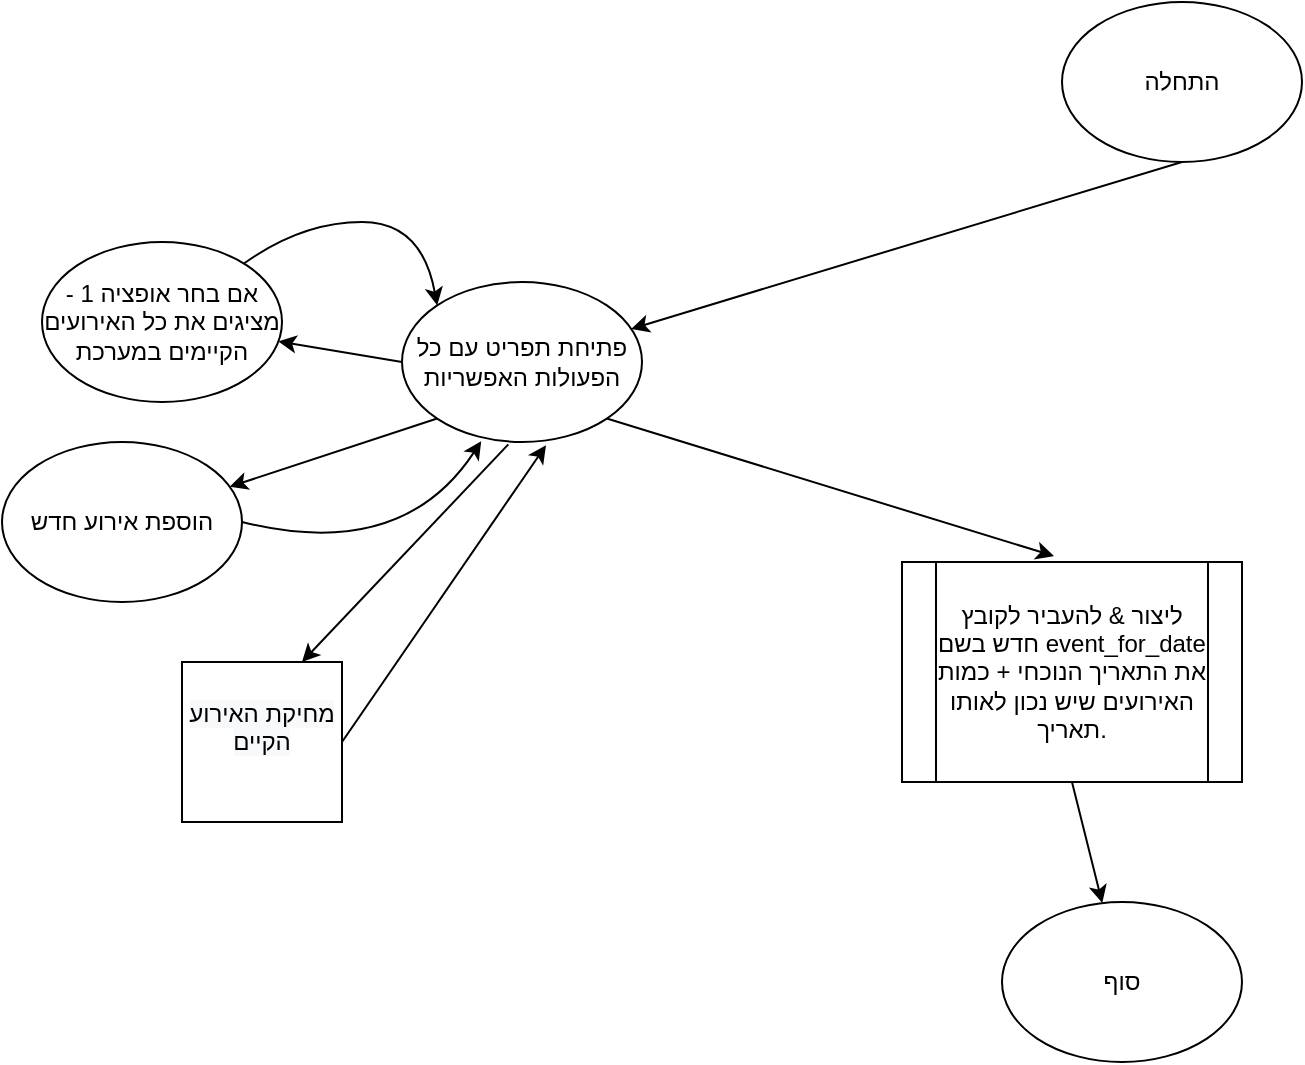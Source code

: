 <mxfile version="20.5.3" type="github"><diagram id="yPhVW3EPb4aL4C8jHwUs" name="‫עמוד-1‬"><mxGraphModel dx="1038" dy="1754" grid="1" gridSize="10" guides="1" tooltips="1" connect="1" arrows="1" fold="1" page="1" pageScale="1" pageWidth="827" pageHeight="1169" math="0" shadow="0"><root><mxCell id="0"/><mxCell id="1" parent="0"/><mxCell id="hfkifC16Sr9kyHm5zvOV-1" value="התחלה" style="ellipse;whiteSpace=wrap;html=1;" parent="1" vertex="1"><mxGeometry x="690" y="-10" width="120" height="80" as="geometry"/></mxCell><mxCell id="hfkifC16Sr9kyHm5zvOV-3" value="" style="endArrow=classic;html=1;rounded=0;exitX=0.5;exitY=1;exitDx=0;exitDy=0;" parent="1" source="hfkifC16Sr9kyHm5zvOV-1" target="hfkifC16Sr9kyHm5zvOV-4" edge="1"><mxGeometry width="50" height="50" relative="1" as="geometry"><mxPoint x="340" y="320" as="sourcePoint"/><mxPoint x="420" y="170" as="targetPoint"/></mxGeometry></mxCell><mxCell id="hfkifC16Sr9kyHm5zvOV-4" value="פתיחת תפריט עם כל הפעולות האפשריות" style="ellipse;whiteSpace=wrap;html=1;" parent="1" vertex="1"><mxGeometry x="360" y="130" width="120" height="80" as="geometry"/></mxCell><mxCell id="hfkifC16Sr9kyHm5zvOV-5" value="" style="endArrow=classic;html=1;rounded=0;exitX=0;exitY=0.5;exitDx=0;exitDy=0;" parent="1" source="hfkifC16Sr9kyHm5zvOV-4" target="hfkifC16Sr9kyHm5zvOV-6" edge="1"><mxGeometry width="50" height="50" relative="1" as="geometry"><mxPoint x="340" y="310" as="sourcePoint"/><mxPoint x="270" y="180" as="targetPoint"/></mxGeometry></mxCell><mxCell id="hfkifC16Sr9kyHm5zvOV-6" value="אם בחר אופציה 1 - מציגים את כל האירועים הקיימים במערכת" style="ellipse;whiteSpace=wrap;html=1;" parent="1" vertex="1"><mxGeometry x="180" y="110" width="120" height="80" as="geometry"/></mxCell><mxCell id="hfkifC16Sr9kyHm5zvOV-8" value="" style="curved=1;endArrow=classic;html=1;rounded=0;entryX=0;entryY=0;entryDx=0;entryDy=0;" parent="1" source="hfkifC16Sr9kyHm5zvOV-6" target="hfkifC16Sr9kyHm5zvOV-4" edge="1"><mxGeometry width="50" height="50" relative="1" as="geometry"><mxPoint x="340" y="300" as="sourcePoint"/><mxPoint x="390" y="250" as="targetPoint"/><Array as="points"><mxPoint x="310" y="100"/><mxPoint x="370" y="100"/></Array></mxGeometry></mxCell><mxCell id="hfkifC16Sr9kyHm5zvOV-9" value="" style="endArrow=classic;html=1;rounded=0;exitX=0;exitY=1;exitDx=0;exitDy=0;" parent="1" source="hfkifC16Sr9kyHm5zvOV-4" target="hfkifC16Sr9kyHm5zvOV-10" edge="1"><mxGeometry width="50" height="50" relative="1" as="geometry"><mxPoint x="340" y="300" as="sourcePoint"/><mxPoint x="320" y="260" as="targetPoint"/></mxGeometry></mxCell><mxCell id="hfkifC16Sr9kyHm5zvOV-10" value="הוספת אירוע חדש" style="ellipse;whiteSpace=wrap;html=1;" parent="1" vertex="1"><mxGeometry x="160" y="210" width="120" height="80" as="geometry"/></mxCell><mxCell id="hfkifC16Sr9kyHm5zvOV-12" value="" style="endArrow=classic;html=1;rounded=0;exitX=0.443;exitY=1.015;exitDx=0;exitDy=0;exitPerimeter=0;entryX=0.75;entryY=0;entryDx=0;entryDy=0;" parent="1" source="hfkifC16Sr9kyHm5zvOV-4" target="hfkifC16Sr9kyHm5zvOV-20" edge="1"><mxGeometry width="50" height="50" relative="1" as="geometry"><mxPoint x="340" y="300" as="sourcePoint"/><mxPoint x="355.532" y="293.802" as="targetPoint"/></mxGeometry></mxCell><mxCell id="hfkifC16Sr9kyHm5zvOV-14" value="" style="curved=1;endArrow=classic;html=1;rounded=0;exitX=1;exitY=0.5;exitDx=0;exitDy=0;entryX=0.33;entryY=0.995;entryDx=0;entryDy=0;entryPerimeter=0;" parent="1" source="hfkifC16Sr9kyHm5zvOV-10" target="hfkifC16Sr9kyHm5zvOV-4" edge="1"><mxGeometry width="50" height="50" relative="1" as="geometry"><mxPoint x="340" y="300" as="sourcePoint"/><mxPoint x="390" y="250" as="targetPoint"/><Array as="points"><mxPoint x="360" y="270"/></Array></mxGeometry></mxCell><mxCell id="hfkifC16Sr9kyHm5zvOV-15" value="" style="endArrow=classic;html=1;rounded=0;exitX=1;exitY=1;exitDx=0;exitDy=0;entryX=0.447;entryY=-0.027;entryDx=0;entryDy=0;entryPerimeter=0;" parent="1" source="hfkifC16Sr9kyHm5zvOV-4" target="hfkifC16Sr9kyHm5zvOV-19" edge="1"><mxGeometry width="50" height="50" relative="1" as="geometry"><mxPoint x="340" y="300" as="sourcePoint"/><mxPoint x="512.744" y="271.189" as="targetPoint"/></mxGeometry></mxCell><mxCell id="hfkifC16Sr9kyHm5zvOV-17" value="" style="endArrow=classic;html=1;rounded=0;exitX=0.5;exitY=1;exitDx=0;exitDy=0;" parent="1" source="hfkifC16Sr9kyHm5zvOV-19" target="hfkifC16Sr9kyHm5zvOV-18" edge="1"><mxGeometry width="50" height="50" relative="1" as="geometry"><mxPoint x="549.5" y="380" as="sourcePoint"/><mxPoint x="430" y="420" as="targetPoint"/></mxGeometry></mxCell><mxCell id="hfkifC16Sr9kyHm5zvOV-18" value="סוף" style="ellipse;whiteSpace=wrap;html=1;" parent="1" vertex="1"><mxGeometry x="660" y="440" width="120" height="80" as="geometry"/></mxCell><mxCell id="hfkifC16Sr9kyHm5zvOV-19" value="ליצור &amp;amp; להעביר לקובץ חדש בשם event_for_date את התאריך הנוכחי + כמות האירועים שיש נכון לאותו תאריך." style="shape=process;whiteSpace=wrap;html=1;backgroundOutline=1;" parent="1" vertex="1"><mxGeometry x="610" y="270" width="170" height="110" as="geometry"/></mxCell><mxCell id="hfkifC16Sr9kyHm5zvOV-20" value="&#10;&lt;span style=&quot;color: rgb(0, 0, 0); font-family: Helvetica; font-size: 12px; font-style: normal; font-variant-ligatures: normal; font-variant-caps: normal; font-weight: 400; letter-spacing: normal; orphans: 2; text-align: center; text-indent: 0px; text-transform: none; widows: 2; word-spacing: 0px; -webkit-text-stroke-width: 0px; background-color: rgb(248, 249, 250); text-decoration-thickness: initial; text-decoration-style: initial; text-decoration-color: initial; float: none; display: inline !important;&quot;&gt;מחיקת האירוע הקיים&lt;/span&gt;&#10;&#10;" style="whiteSpace=wrap;html=1;aspect=fixed;" parent="1" vertex="1"><mxGeometry x="250" y="320" width="80" height="80" as="geometry"/></mxCell><mxCell id="hfkifC16Sr9kyHm5zvOV-21" value="" style="endArrow=classic;html=1;rounded=0;exitX=1;exitY=0.5;exitDx=0;exitDy=0;entryX=0.6;entryY=1.02;entryDx=0;entryDy=0;entryPerimeter=0;" parent="1" source="hfkifC16Sr9kyHm5zvOV-20" target="hfkifC16Sr9kyHm5zvOV-4" edge="1"><mxGeometry width="50" height="50" relative="1" as="geometry"><mxPoint x="450" y="260" as="sourcePoint"/><mxPoint x="500" y="210" as="targetPoint"/></mxGeometry></mxCell></root></mxGraphModel></diagram></mxfile>
